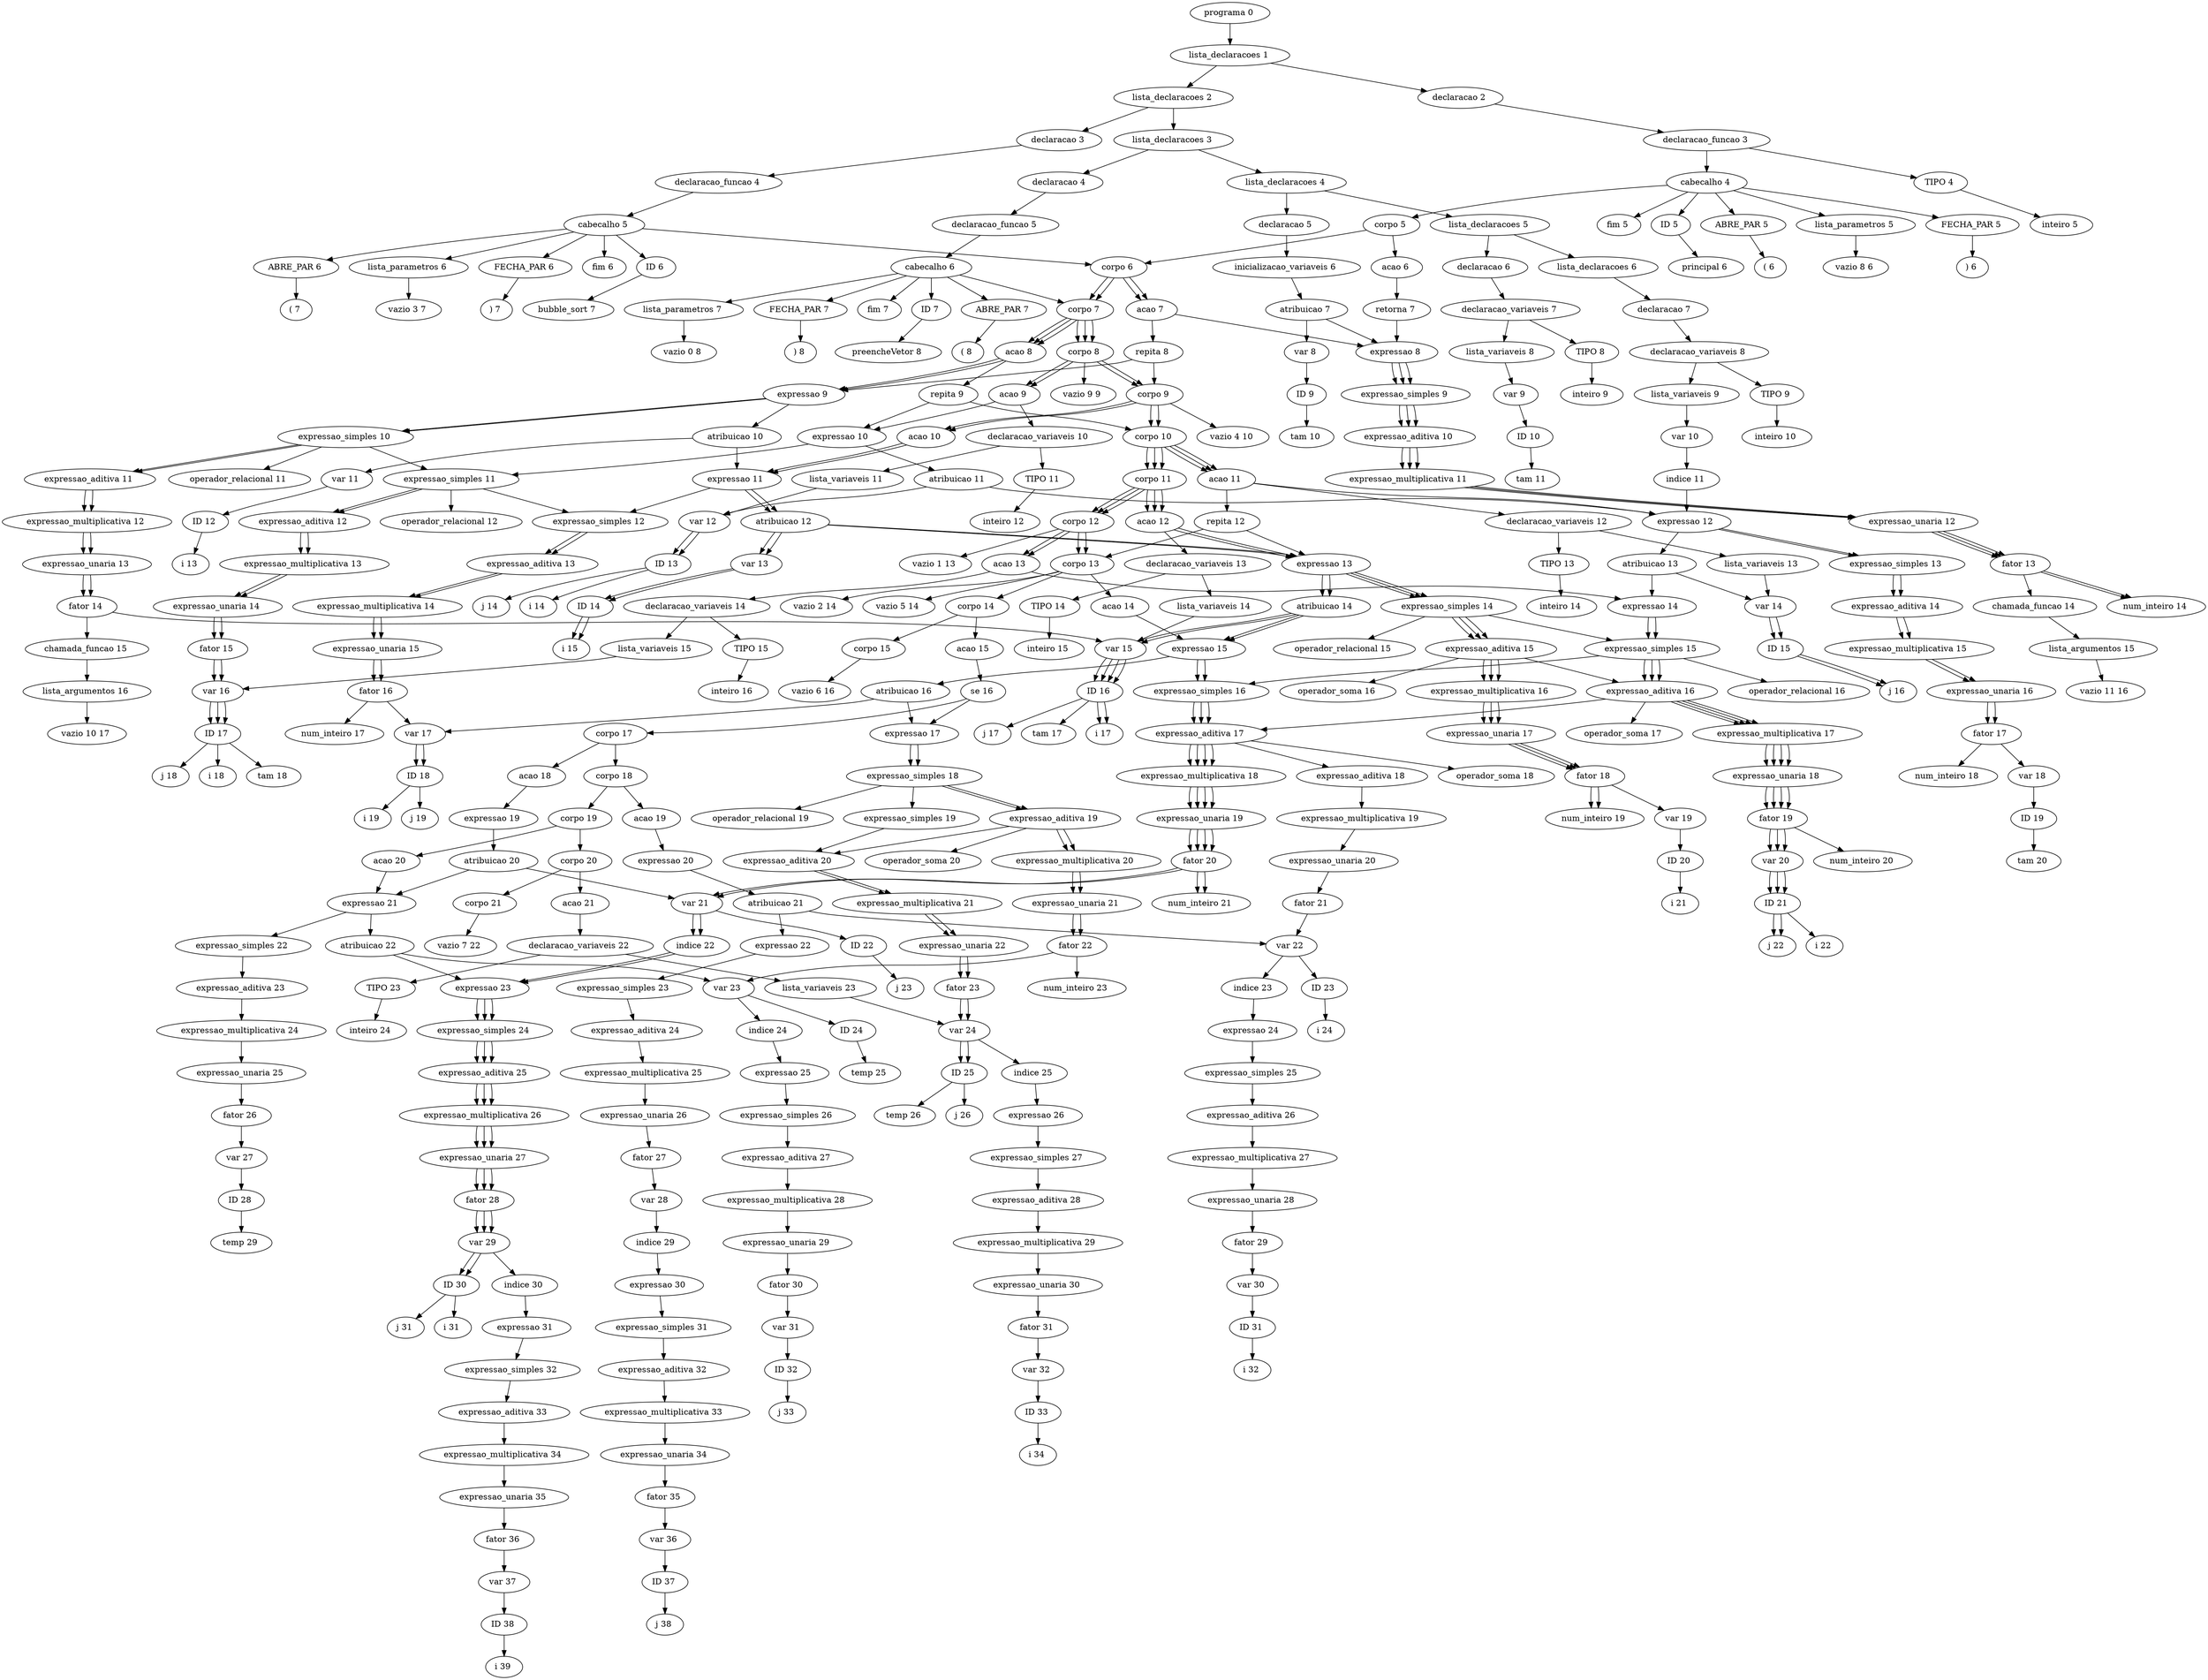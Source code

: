 digraph G {
	"programa 0 " -> "lista_declaracoes 1 "
	"lista_declaracoes 1 " -> "lista_declaracoes 2 "
	"lista_declaracoes 2 " -> "lista_declaracoes 3 "
	"lista_declaracoes 3 " -> "lista_declaracoes 4 "
	"lista_declaracoes 4 " -> "lista_declaracoes 5 "
	"lista_declaracoes 5 " -> "lista_declaracoes 6 "
	"lista_declaracoes 6 " -> "declaracao 7 "
	"declaracao 7 " -> "declaracao_variaveis 8 "
	"declaracao_variaveis 8 " -> "TIPO 9 "
	"TIPO 9 " -> "inteiro 10 "
	"declaracao_variaveis 8 " -> "lista_variaveis 9 "
	"lista_variaveis 9 " -> "var 10 "
	"var 10 " -> "indice 11 "
	"indice 11 " -> "expressao 12 "
	"expressao 12 " -> "expressao_simples 13 "
	"expressao_simples 13 " -> "expressao_aditiva 14 "
	"expressao_aditiva 14 " -> "expressao_multiplicativa 15 "
	"expressao_multiplicativa 15 " -> "expressao_unaria 16 "
	"expressao_unaria 16 " -> "fator 17 "
	"fator 17 " -> "num_inteiro 18 "
	"lista_declaracoes 5 " -> "declaracao 6 "
	"declaracao 6 " -> "declaracao_variaveis 7 "
	"declaracao_variaveis 7 " -> "TIPO 8 "
	"TIPO 8 " -> "inteiro 9 "
	"declaracao_variaveis 7 " -> "lista_variaveis 8 "
	"lista_variaveis 8 " -> "var 9 "
	"var 9 " -> "ID 10 "
	"ID 10 " -> "tam 11 "
	"lista_declaracoes 4 " -> "declaracao 5 "
	"declaracao 5 " -> "inicializacao_variaveis 6 "
	"inicializacao_variaveis 6 " -> "atribuicao 7 "
	"atribuicao 7 " -> "var 8 "
	"var 8 " -> "ID 9 "
	"ID 9 " -> "tam 10 "
	"atribuicao 7 " -> "expressao 8 "
	"expressao 8 " -> "expressao_simples 9 "
	"expressao_simples 9 " -> "expressao_aditiva 10 "
	"expressao_aditiva 10 " -> "expressao_multiplicativa 11 "
	"expressao_multiplicativa 11 " -> "expressao_unaria 12 "
	"expressao_unaria 12 " -> "fator 13 "
	"fator 13 " -> "num_inteiro 14 "
	"lista_declaracoes 3 " -> "declaracao 4 "
	"declaracao 4 " -> "declaracao_funcao 5 "
	"declaracao_funcao 5 " -> "cabecalho 6 "
	"cabecalho 6 " -> "ID 7 "
	"ID 7 " -> "preencheVetor 8 "
	"cabecalho 6 " -> "ABRE_PAR 7 "
	"ABRE_PAR 7 " -> "( 8 "
	"cabecalho 6 " -> "lista_parametros 7 "
	"lista_parametros 7 " -> "vazio 0 8 "
	"cabecalho 6 " -> "FECHA_PAR 7 "
	"FECHA_PAR 7 " -> ") 8 "
	"cabecalho 6 " -> "corpo 7 "
	"corpo 7 " -> "corpo 8 "
	"corpo 8 " -> "corpo 9 "
	"corpo 9 " -> "corpo 10 "
	"corpo 10 " -> "corpo 11 "
	"corpo 11 " -> "corpo 12 "
	"corpo 12 " -> "vazio 1 13 "
	"corpo 11 " -> "acao 12 "
	"acao 12 " -> "declaracao_variaveis 13 "
	"declaracao_variaveis 13 " -> "TIPO 14 "
	"TIPO 14 " -> "inteiro 15 "
	"declaracao_variaveis 13 " -> "lista_variaveis 14 "
	"lista_variaveis 14 " -> "var 15 "
	"var 15 " -> "ID 16 "
	"ID 16 " -> "i 17 "
	"corpo 10 " -> "acao 11 "
	"acao 11 " -> "declaracao_variaveis 12 "
	"declaracao_variaveis 12 " -> "TIPO 13 "
	"TIPO 13 " -> "inteiro 14 "
	"declaracao_variaveis 12 " -> "lista_variaveis 13 "
	"lista_variaveis 13 " -> "var 14 "
	"var 14 " -> "ID 15 "
	"ID 15 " -> "j 16 "
	"corpo 9 " -> "acao 10 "
	"acao 10 " -> "expressao 11 "
	"expressao 11 " -> "atribuicao 12 "
	"atribuicao 12 " -> "var 13 "
	"var 13 " -> "ID 14 "
	"ID 14 " -> "i 15 "
	"atribuicao 12 " -> "expressao 13 "
	"expressao 13 " -> "expressao_simples 14 "
	"expressao_simples 14 " -> "expressao_aditiva 15 "
	"expressao_aditiva 15 " -> "expressao_multiplicativa 16 "
	"expressao_multiplicativa 16 " -> "expressao_unaria 17 "
	"expressao_unaria 17 " -> "fator 18 "
	"fator 18 " -> "num_inteiro 19 "
	"corpo 8 " -> "acao 9 "
	"acao 9 " -> "expressao 10 "
	"expressao 10 " -> "atribuicao 11 "
	"atribuicao 11 " -> "var 12 "
	"var 12 " -> "ID 13 "
	"ID 13 " -> "j 14 "
	"atribuicao 11 " -> "expressao 12 "
	"expressao 12 " -> "expressao_simples 13 "
	"expressao_simples 13 " -> "expressao_aditiva 14 "
	"expressao_aditiva 14 " -> "expressao_multiplicativa 15 "
	"expressao_multiplicativa 15 " -> "expressao_unaria 16 "
	"expressao_unaria 16 " -> "fator 17 "
	"fator 17 " -> "var 18 "
	"var 18 " -> "ID 19 "
	"ID 19 " -> "tam 20 "
	"corpo 7 " -> "acao 8 "
	"acao 8 " -> "repita 9 "
	"repita 9 " -> "corpo 10 "
	"corpo 10 " -> "corpo 11 "
	"corpo 11 " -> "corpo 12 "
	"corpo 12 " -> "corpo 13 "
	"corpo 13 " -> "vazio 2 14 "
	"corpo 12 " -> "acao 13 "
	"acao 13 " -> "expressao 14 "
	"expressao 14 " -> "expressao_simples 15 "
	"expressao_simples 15 " -> "expressao_simples 16 "
	"expressao_simples 16 " -> "expressao_aditiva 17 "
	"expressao_aditiva 17 " -> "expressao_multiplicativa 18 "
	"expressao_multiplicativa 18 " -> "expressao_unaria 19 "
	"expressao_unaria 19 " -> "fator 20 "
	"fator 20 " -> "var 21 "
	"var 21 " -> "indice 22 "
	"indice 22 " -> "expressao 23 "
	"expressao 23 " -> "expressao_simples 24 "
	"expressao_simples 24 " -> "expressao_aditiva 25 "
	"expressao_aditiva 25 " -> "expressao_multiplicativa 26 "
	"expressao_multiplicativa 26 " -> "expressao_unaria 27 "
	"expressao_unaria 27 " -> "fator 28 "
	"fator 28 " -> "var 29 "
	"var 29 " -> "ID 30 "
	"ID 30 " -> "i 31 "
	"expressao_simples 15 " -> "operador_relacional 16 "
	"expressao_simples 15 " -> "expressao_aditiva 16 "
	"expressao_aditiva 16 " -> "expressao_multiplicativa 17 "
	"expressao_multiplicativa 17 " -> "expressao_unaria 18 "
	"expressao_unaria 18 " -> "fator 19 "
	"fator 19 " -> "var 20 "
	"var 20 " -> "ID 21 "
	"ID 21 " -> "j 22 "
	"corpo 11 " -> "acao 12 "
	"acao 12 " -> "expressao 13 "
	"expressao 13 " -> "atribuicao 14 "
	"atribuicao 14 " -> "var 15 "
	"var 15 " -> "ID 16 "
	"ID 16 " -> "i 17 "
	"atribuicao 14 " -> "expressao 15 "
	"expressao 15 " -> "expressao_simples 16 "
	"expressao_simples 16 " -> "expressao_aditiva 17 "
	"expressao_aditiva 17 " -> "expressao_aditiva 18 "
	"expressao_aditiva 18 " -> "expressao_multiplicativa 19 "
	"expressao_multiplicativa 19 " -> "expressao_unaria 20 "
	"expressao_unaria 20 " -> "fator 21 "
	"fator 21 " -> "var 22 "
	"var 22 " -> "ID 23 "
	"ID 23 " -> "i 24 "
	"expressao_aditiva 17 " -> "operador_soma 18 "
	"expressao_aditiva 17 " -> "expressao_multiplicativa 18 "
	"expressao_multiplicativa 18 " -> "expressao_unaria 19 "
	"expressao_unaria 19 " -> "fator 20 "
	"fator 20 " -> "num_inteiro 21 "
	"corpo 10 " -> "acao 11 "
	"acao 11 " -> "expressao 12 "
	"expressao 12 " -> "atribuicao 13 "
	"atribuicao 13 " -> "var 14 "
	"var 14 " -> "ID 15 "
	"ID 15 " -> "j 16 "
	"atribuicao 13 " -> "expressao 14 "
	"expressao 14 " -> "expressao_simples 15 "
	"expressao_simples 15 " -> "expressao_aditiva 16 "
	"expressao_aditiva 16 " -> "expressao_aditiva 17 "
	"expressao_aditiva 17 " -> "expressao_multiplicativa 18 "
	"expressao_multiplicativa 18 " -> "expressao_unaria 19 "
	"expressao_unaria 19 " -> "fator 20 "
	"fator 20 " -> "var 21 "
	"var 21 " -> "ID 22 "
	"ID 22 " -> "j 23 "
	"expressao_aditiva 16 " -> "operador_soma 17 "
	"expressao_aditiva 16 " -> "expressao_multiplicativa 17 "
	"expressao_multiplicativa 17 " -> "expressao_unaria 18 "
	"expressao_unaria 18 " -> "fator 19 "
	"fator 19 " -> "num_inteiro 20 "
	"repita 9 " -> "expressao 10 "
	"expressao 10 " -> "expressao_simples 11 "
	"expressao_simples 11 " -> "expressao_simples 12 "
	"expressao_simples 12 " -> "expressao_aditiva 13 "
	"expressao_aditiva 13 " -> "expressao_multiplicativa 14 "
	"expressao_multiplicativa 14 " -> "expressao_unaria 15 "
	"expressao_unaria 15 " -> "fator 16 "
	"fator 16 " -> "var 17 "
	"var 17 " -> "ID 18 "
	"ID 18 " -> "i 19 "
	"expressao_simples 11 " -> "operador_relacional 12 "
	"expressao_simples 11 " -> "expressao_aditiva 12 "
	"expressao_aditiva 12 " -> "expressao_multiplicativa 13 "
	"expressao_multiplicativa 13 " -> "expressao_unaria 14 "
	"expressao_unaria 14 " -> "fator 15 "
	"fator 15 " -> "var 16 "
	"var 16 " -> "ID 17 "
	"ID 17 " -> "tam 18 "
	"cabecalho 6 " -> "fim 7 "
	"lista_declaracoes 2 " -> "declaracao 3 "
	"declaracao 3 " -> "declaracao_funcao 4 "
	"declaracao_funcao 4 " -> "cabecalho 5 "
	"cabecalho 5 " -> "ID 6 "
	"ID 6 " -> "bubble_sort 7 "
	"cabecalho 5 " -> "ABRE_PAR 6 "
	"ABRE_PAR 6 " -> "( 7 "
	"cabecalho 5 " -> "lista_parametros 6 "
	"lista_parametros 6 " -> "vazio 3 7 "
	"cabecalho 5 " -> "FECHA_PAR 6 "
	"FECHA_PAR 6 " -> ") 7 "
	"cabecalho 5 " -> "corpo 6 "
	"corpo 6 " -> "corpo 7 "
	"corpo 7 " -> "corpo 8 "
	"corpo 8 " -> "corpo 9 "
	"corpo 9 " -> "vazio 4 10 "
	"corpo 8 " -> "acao 9 "
	"acao 9 " -> "declaracao_variaveis 10 "
	"declaracao_variaveis 10 " -> "TIPO 11 "
	"TIPO 11 " -> "inteiro 12 "
	"declaracao_variaveis 10 " -> "lista_variaveis 11 "
	"lista_variaveis 11 " -> "var 12 "
	"var 12 " -> "ID 13 "
	"ID 13 " -> "i 14 "
	"corpo 7 " -> "acao 8 "
	"acao 8 " -> "expressao 9 "
	"expressao 9 " -> "atribuicao 10 "
	"atribuicao 10 " -> "var 11 "
	"var 11 " -> "ID 12 "
	"ID 12 " -> "i 13 "
	"atribuicao 10 " -> "expressao 11 "
	"expressao 11 " -> "expressao_simples 12 "
	"expressao_simples 12 " -> "expressao_aditiva 13 "
	"expressao_aditiva 13 " -> "expressao_multiplicativa 14 "
	"expressao_multiplicativa 14 " -> "expressao_unaria 15 "
	"expressao_unaria 15 " -> "fator 16 "
	"fator 16 " -> "num_inteiro 17 "
	"corpo 6 " -> "acao 7 "
	"acao 7 " -> "repita 8 "
	"repita 8 " -> "corpo 9 "
	"corpo 9 " -> "corpo 10 "
	"corpo 10 " -> "corpo 11 "
	"corpo 11 " -> "corpo 12 "
	"corpo 12 " -> "corpo 13 "
	"corpo 13 " -> "vazio 5 14 "
	"corpo 12 " -> "acao 13 "
	"acao 13 " -> "declaracao_variaveis 14 "
	"declaracao_variaveis 14 " -> "TIPO 15 "
	"TIPO 15 " -> "inteiro 16 "
	"declaracao_variaveis 14 " -> "lista_variaveis 15 "
	"lista_variaveis 15 " -> "var 16 "
	"var 16 " -> "ID 17 "
	"ID 17 " -> "j 18 "
	"corpo 11 " -> "acao 12 "
	"acao 12 " -> "expressao 13 "
	"expressao 13 " -> "atribuicao 14 "
	"atribuicao 14 " -> "var 15 "
	"var 15 " -> "ID 16 "
	"ID 16 " -> "j 17 "
	"atribuicao 14 " -> "expressao 15 "
	"expressao 15 " -> "expressao_simples 16 "
	"expressao_simples 16 " -> "expressao_aditiva 17 "
	"expressao_aditiva 17 " -> "expressao_multiplicativa 18 "
	"expressao_multiplicativa 18 " -> "expressao_unaria 19 "
	"expressao_unaria 19 " -> "fator 20 "
	"fator 20 " -> "num_inteiro 21 "
	"corpo 10 " -> "acao 11 "
	"acao 11 " -> "repita 12 "
	"repita 12 " -> "corpo 13 "
	"corpo 13 " -> "corpo 14 "
	"corpo 14 " -> "corpo 15 "
	"corpo 15 " -> "vazio 6 16 "
	"corpo 14 " -> "acao 15 "
	"acao 15 " -> "se 16 "
	"se 16 " -> "expressao 17 "
	"expressao 17 " -> "expressao_simples 18 "
	"expressao_simples 18 " -> "expressao_simples 19 "
	"expressao_simples 19 " -> "expressao_aditiva 20 "
	"expressao_aditiva 20 " -> "expressao_multiplicativa 21 "
	"expressao_multiplicativa 21 " -> "expressao_unaria 22 "
	"expressao_unaria 22 " -> "fator 23 "
	"fator 23 " -> "var 24 "
	"var 24 " -> "indice 25 "
	"indice 25 " -> "expressao 26 "
	"expressao 26 " -> "expressao_simples 27 "
	"expressao_simples 27 " -> "expressao_aditiva 28 "
	"expressao_aditiva 28 " -> "expressao_multiplicativa 29 "
	"expressao_multiplicativa 29 " -> "expressao_unaria 30 "
	"expressao_unaria 30 " -> "fator 31 "
	"fator 31 " -> "var 32 "
	"var 32 " -> "ID 33 "
	"ID 33 " -> "i 34 "
	"expressao_simples 18 " -> "operador_relacional 19 "
	"expressao_simples 18 " -> "expressao_aditiva 19 "
	"expressao_aditiva 19 " -> "expressao_multiplicativa 20 "
	"expressao_multiplicativa 20 " -> "expressao_unaria 21 "
	"expressao_unaria 21 " -> "fator 22 "
	"fator 22 " -> "var 23 "
	"var 23 " -> "indice 24 "
	"indice 24 " -> "expressao 25 "
	"expressao 25 " -> "expressao_simples 26 "
	"expressao_simples 26 " -> "expressao_aditiva 27 "
	"expressao_aditiva 27 " -> "expressao_multiplicativa 28 "
	"expressao_multiplicativa 28 " -> "expressao_unaria 29 "
	"expressao_unaria 29 " -> "fator 30 "
	"fator 30 " -> "var 31 "
	"var 31 " -> "ID 32 "
	"ID 32 " -> "j 33 "
	"se 16 " -> "corpo 17 "
	"corpo 17 " -> "corpo 18 "
	"corpo 18 " -> "corpo 19 "
	"corpo 19 " -> "corpo 20 "
	"corpo 20 " -> "corpo 21 "
	"corpo 21 " -> "vazio 7 22 "
	"corpo 20 " -> "acao 21 "
	"acao 21 " -> "declaracao_variaveis 22 "
	"declaracao_variaveis 22 " -> "TIPO 23 "
	"TIPO 23 " -> "inteiro 24 "
	"declaracao_variaveis 22 " -> "lista_variaveis 23 "
	"lista_variaveis 23 " -> "var 24 "
	"var 24 " -> "ID 25 "
	"ID 25 " -> "temp 26 "
	"corpo 19 " -> "acao 20 "
	"acao 20 " -> "expressao 21 "
	"expressao 21 " -> "atribuicao 22 "
	"atribuicao 22 " -> "var 23 "
	"var 23 " -> "ID 24 "
	"ID 24 " -> "temp 25 "
	"atribuicao 22 " -> "expressao 23 "
	"expressao 23 " -> "expressao_simples 24 "
	"expressao_simples 24 " -> "expressao_aditiva 25 "
	"expressao_aditiva 25 " -> "expressao_multiplicativa 26 "
	"expressao_multiplicativa 26 " -> "expressao_unaria 27 "
	"expressao_unaria 27 " -> "fator 28 "
	"fator 28 " -> "var 29 "
	"var 29 " -> "indice 30 "
	"indice 30 " -> "expressao 31 "
	"expressao 31 " -> "expressao_simples 32 "
	"expressao_simples 32 " -> "expressao_aditiva 33 "
	"expressao_aditiva 33 " -> "expressao_multiplicativa 34 "
	"expressao_multiplicativa 34 " -> "expressao_unaria 35 "
	"expressao_unaria 35 " -> "fator 36 "
	"fator 36 " -> "var 37 "
	"var 37 " -> "ID 38 "
	"ID 38 " -> "i 39 "
	"corpo 18 " -> "acao 19 "
	"acao 19 " -> "expressao 20 "
	"expressao 20 " -> "atribuicao 21 "
	"atribuicao 21 " -> "var 22 "
	"var 22 " -> "indice 23 "
	"indice 23 " -> "expressao 24 "
	"expressao 24 " -> "expressao_simples 25 "
	"expressao_simples 25 " -> "expressao_aditiva 26 "
	"expressao_aditiva 26 " -> "expressao_multiplicativa 27 "
	"expressao_multiplicativa 27 " -> "expressao_unaria 28 "
	"expressao_unaria 28 " -> "fator 29 "
	"fator 29 " -> "var 30 "
	"var 30 " -> "ID 31 "
	"ID 31 " -> "i 32 "
	"atribuicao 21 " -> "expressao 22 "
	"expressao 22 " -> "expressao_simples 23 "
	"expressao_simples 23 " -> "expressao_aditiva 24 "
	"expressao_aditiva 24 " -> "expressao_multiplicativa 25 "
	"expressao_multiplicativa 25 " -> "expressao_unaria 26 "
	"expressao_unaria 26 " -> "fator 27 "
	"fator 27 " -> "var 28 "
	"var 28 " -> "indice 29 "
	"indice 29 " -> "expressao 30 "
	"expressao 30 " -> "expressao_simples 31 "
	"expressao_simples 31 " -> "expressao_aditiva 32 "
	"expressao_aditiva 32 " -> "expressao_multiplicativa 33 "
	"expressao_multiplicativa 33 " -> "expressao_unaria 34 "
	"expressao_unaria 34 " -> "fator 35 "
	"fator 35 " -> "var 36 "
	"var 36 " -> "ID 37 "
	"ID 37 " -> "j 38 "
	"corpo 17 " -> "acao 18 "
	"acao 18 " -> "expressao 19 "
	"expressao 19 " -> "atribuicao 20 "
	"atribuicao 20 " -> "var 21 "
	"var 21 " -> "indice 22 "
	"indice 22 " -> "expressao 23 "
	"expressao 23 " -> "expressao_simples 24 "
	"expressao_simples 24 " -> "expressao_aditiva 25 "
	"expressao_aditiva 25 " -> "expressao_multiplicativa 26 "
	"expressao_multiplicativa 26 " -> "expressao_unaria 27 "
	"expressao_unaria 27 " -> "fator 28 "
	"fator 28 " -> "var 29 "
	"var 29 " -> "ID 30 "
	"ID 30 " -> "j 31 "
	"atribuicao 20 " -> "expressao 21 "
	"expressao 21 " -> "expressao_simples 22 "
	"expressao_simples 22 " -> "expressao_aditiva 23 "
	"expressao_aditiva 23 " -> "expressao_multiplicativa 24 "
	"expressao_multiplicativa 24 " -> "expressao_unaria 25 "
	"expressao_unaria 25 " -> "fator 26 "
	"fator 26 " -> "var 27 "
	"var 27 " -> "ID 28 "
	"ID 28 " -> "temp 29 "
	"corpo 13 " -> "acao 14 "
	"acao 14 " -> "expressao 15 "
	"expressao 15 " -> "atribuicao 16 "
	"atribuicao 16 " -> "var 17 "
	"var 17 " -> "ID 18 "
	"ID 18 " -> "j 19 "
	"atribuicao 16 " -> "expressao 17 "
	"expressao 17 " -> "expressao_simples 18 "
	"expressao_simples 18 " -> "expressao_aditiva 19 "
	"expressao_aditiva 19 " -> "expressao_aditiva 20 "
	"expressao_aditiva 20 " -> "expressao_multiplicativa 21 "
	"expressao_multiplicativa 21 " -> "expressao_unaria 22 "
	"expressao_unaria 22 " -> "fator 23 "
	"fator 23 " -> "var 24 "
	"var 24 " -> "ID 25 "
	"ID 25 " -> "j 26 "
	"expressao_aditiva 19 " -> "operador_soma 20 "
	"expressao_aditiva 19 " -> "expressao_multiplicativa 20 "
	"expressao_multiplicativa 20 " -> "expressao_unaria 21 "
	"expressao_unaria 21 " -> "fator 22 "
	"fator 22 " -> "num_inteiro 23 "
	"repita 12 " -> "expressao 13 "
	"expressao 13 " -> "expressao_simples 14 "
	"expressao_simples 14 " -> "expressao_simples 15 "
	"expressao_simples 15 " -> "expressao_aditiva 16 "
	"expressao_aditiva 16 " -> "expressao_multiplicativa 17 "
	"expressao_multiplicativa 17 " -> "expressao_unaria 18 "
	"expressao_unaria 18 " -> "fator 19 "
	"fator 19 " -> "var 20 "
	"var 20 " -> "ID 21 "
	"ID 21 " -> "j 22 "
	"expressao_simples 14 " -> "operador_relacional 15 "
	"expressao_simples 14 " -> "expressao_aditiva 15 "
	"expressao_aditiva 15 " -> "expressao_multiplicativa 16 "
	"expressao_multiplicativa 16 " -> "expressao_unaria 17 "
	"expressao_unaria 17 " -> "fator 18 "
	"fator 18 " -> "var 19 "
	"var 19 " -> "ID 20 "
	"ID 20 " -> "i 21 "
	"corpo 9 " -> "acao 10 "
	"acao 10 " -> "expressao 11 "
	"expressao 11 " -> "atribuicao 12 "
	"atribuicao 12 " -> "var 13 "
	"var 13 " -> "ID 14 "
	"ID 14 " -> "i 15 "
	"atribuicao 12 " -> "expressao 13 "
	"expressao 13 " -> "expressao_simples 14 "
	"expressao_simples 14 " -> "expressao_aditiva 15 "
	"expressao_aditiva 15 " -> "expressao_aditiva 16 "
	"expressao_aditiva 16 " -> "expressao_multiplicativa 17 "
	"expressao_multiplicativa 17 " -> "expressao_unaria 18 "
	"expressao_unaria 18 " -> "fator 19 "
	"fator 19 " -> "var 20 "
	"var 20 " -> "ID 21 "
	"ID 21 " -> "i 22 "
	"expressao_aditiva 15 " -> "operador_soma 16 "
	"expressao_aditiva 15 " -> "expressao_multiplicativa 16 "
	"expressao_multiplicativa 16 " -> "expressao_unaria 17 "
	"expressao_unaria 17 " -> "fator 18 "
	"fator 18 " -> "num_inteiro 19 "
	"repita 8 " -> "expressao 9 "
	"expressao 9 " -> "expressao_simples 10 "
	"expressao_simples 10 " -> "expressao_simples 11 "
	"expressao_simples 11 " -> "expressao_aditiva 12 "
	"expressao_aditiva 12 " -> "expressao_multiplicativa 13 "
	"expressao_multiplicativa 13 " -> "expressao_unaria 14 "
	"expressao_unaria 14 " -> "fator 15 "
	"fator 15 " -> "var 16 "
	"var 16 " -> "ID 17 "
	"ID 17 " -> "i 18 "
	"expressao_simples 10 " -> "operador_relacional 11 "
	"expressao_simples 10 " -> "expressao_aditiva 11 "
	"expressao_aditiva 11 " -> "expressao_multiplicativa 12 "
	"expressao_multiplicativa 12 " -> "expressao_unaria 13 "
	"expressao_unaria 13 " -> "fator 14 "
	"fator 14 " -> "var 15 "
	"var 15 " -> "ID 16 "
	"ID 16 " -> "tam 17 "
	"cabecalho 5 " -> "fim 6 "
	"lista_declaracoes 1 " -> "declaracao 2 "
	"declaracao 2 " -> "declaracao_funcao 3 "
	"declaracao_funcao 3 " -> "TIPO 4 "
	"TIPO 4 " -> "inteiro 5 "
	"declaracao_funcao 3 " -> "cabecalho 4 "
	"cabecalho 4 " -> "ID 5 "
	"ID 5 " -> "principal 6 "
	"cabecalho 4 " -> "ABRE_PAR 5 "
	"ABRE_PAR 5 " -> "( 6 "
	"cabecalho 4 " -> "lista_parametros 5 "
	"lista_parametros 5 " -> "vazio 8 6 "
	"cabecalho 4 " -> "FECHA_PAR 5 "
	"FECHA_PAR 5 " -> ") 6 "
	"cabecalho 4 " -> "corpo 5 "
	"corpo 5 " -> "corpo 6 "
	"corpo 6 " -> "corpo 7 "
	"corpo 7 " -> "corpo 8 "
	"corpo 8 " -> "vazio 9 9 "
	"corpo 7 " -> "acao 8 "
	"acao 8 " -> "expressao 9 "
	"expressao 9 " -> "expressao_simples 10 "
	"expressao_simples 10 " -> "expressao_aditiva 11 "
	"expressao_aditiva 11 " -> "expressao_multiplicativa 12 "
	"expressao_multiplicativa 12 " -> "expressao_unaria 13 "
	"expressao_unaria 13 " -> "fator 14 "
	"fator 14 " -> "chamada_funcao 15 "
	"chamada_funcao 15 " -> "lista_argumentos 16 "
	"lista_argumentos 16 " -> "vazio 10 17 "
	"corpo 6 " -> "acao 7 "
	"acao 7 " -> "expressao 8 "
	"expressao 8 " -> "expressao_simples 9 "
	"expressao_simples 9 " -> "expressao_aditiva 10 "
	"expressao_aditiva 10 " -> "expressao_multiplicativa 11 "
	"expressao_multiplicativa 11 " -> "expressao_unaria 12 "
	"expressao_unaria 12 " -> "fator 13 "
	"fator 13 " -> "chamada_funcao 14 "
	"chamada_funcao 14 " -> "lista_argumentos 15 "
	"lista_argumentos 15 " -> "vazio 11 16 "
	"corpo 5 " -> "acao 6 "
	"acao 6 " -> "retorna 7 "
	"retorna 7 " -> "expressao 8 "
	"expressao 8 " -> "expressao_simples 9 "
	"expressao_simples 9 " -> "expressao_aditiva 10 "
	"expressao_aditiva 10 " -> "expressao_multiplicativa 11 "
	"expressao_multiplicativa 11 " -> "expressao_unaria 12 "
	"expressao_unaria 12 " -> "fator 13 "
	"fator 13 " -> "num_inteiro 14 "
	"cabecalho 4 " -> "fim 5 "
}
